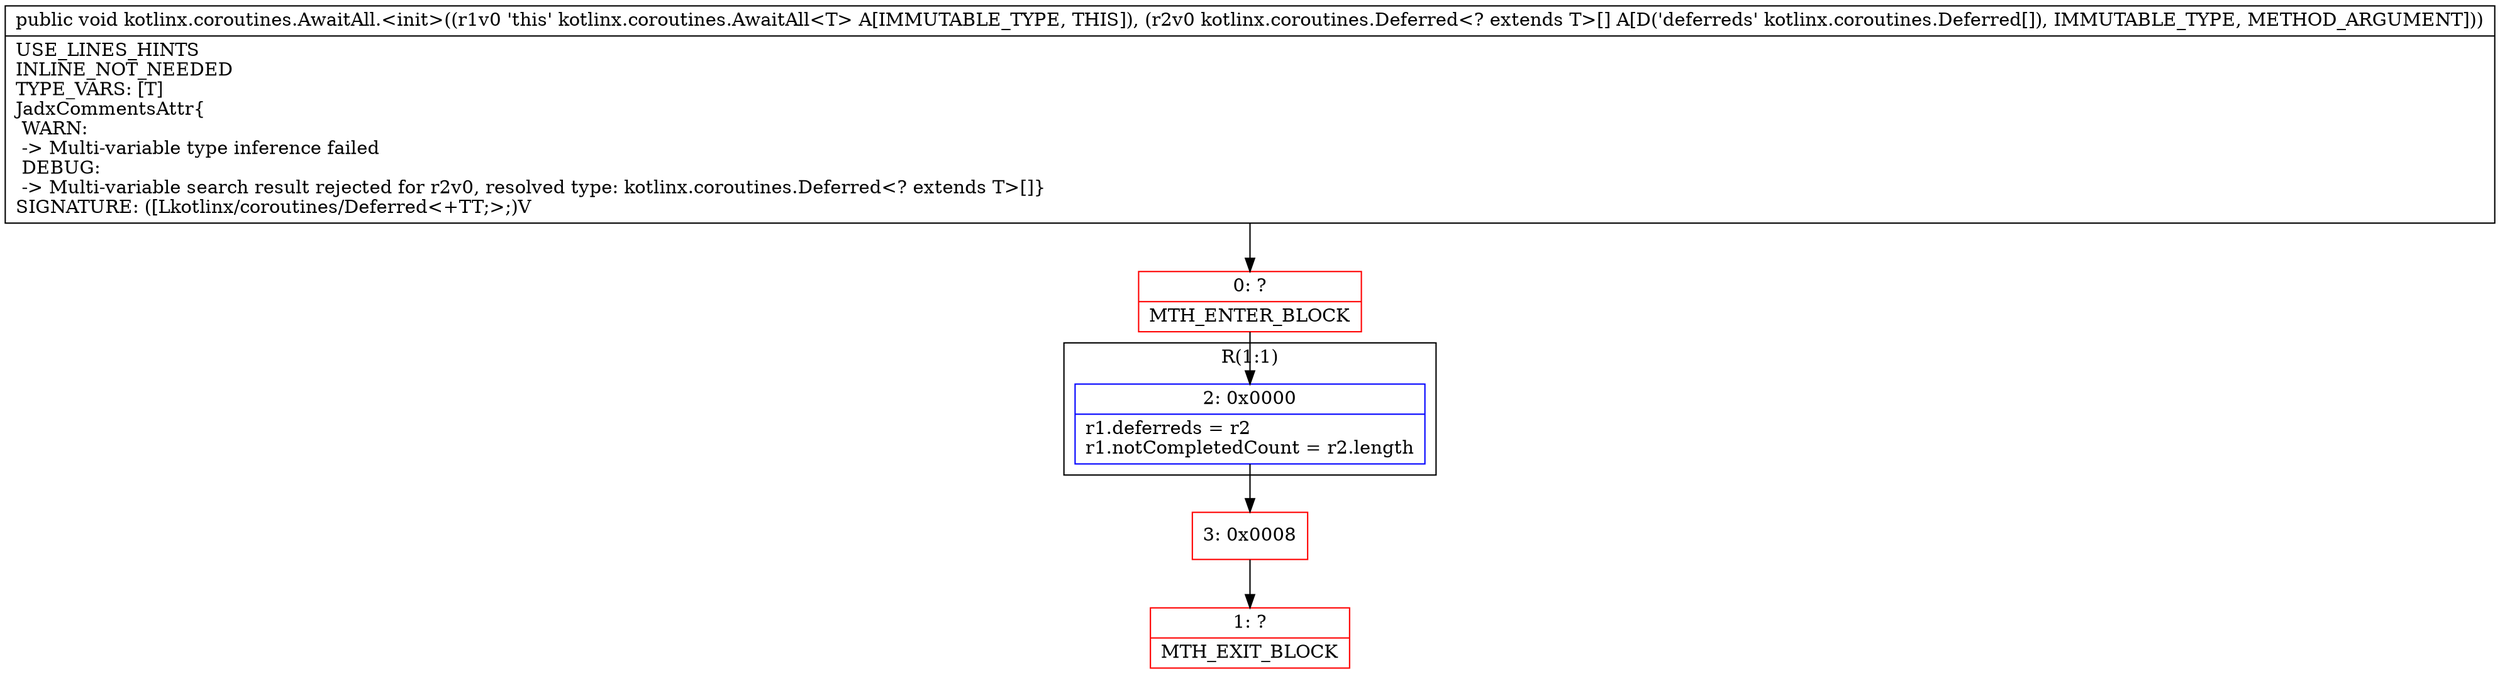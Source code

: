 digraph "CFG forkotlinx.coroutines.AwaitAll.\<init\>([Lkotlinx\/coroutines\/Deferred;)V" {
subgraph cluster_Region_907675430 {
label = "R(1:1)";
node [shape=record,color=blue];
Node_2 [shape=record,label="{2\:\ 0x0000|r1.deferreds = r2\lr1.notCompletedCount = r2.length\l}"];
}
Node_0 [shape=record,color=red,label="{0\:\ ?|MTH_ENTER_BLOCK\l}"];
Node_3 [shape=record,color=red,label="{3\:\ 0x0008}"];
Node_1 [shape=record,color=red,label="{1\:\ ?|MTH_EXIT_BLOCK\l}"];
MethodNode[shape=record,label="{public void kotlinx.coroutines.AwaitAll.\<init\>((r1v0 'this' kotlinx.coroutines.AwaitAll\<T\> A[IMMUTABLE_TYPE, THIS]), (r2v0 kotlinx.coroutines.Deferred\<? extends T\>[] A[D('deferreds' kotlinx.coroutines.Deferred[]), IMMUTABLE_TYPE, METHOD_ARGUMENT]))  | USE_LINES_HINTS\lINLINE_NOT_NEEDED\lTYPE_VARS: [T]\lJadxCommentsAttr\{\l WARN: \l \-\> Multi\-variable type inference failed\l DEBUG: \l \-\> Multi\-variable search result rejected for r2v0, resolved type: kotlinx.coroutines.Deferred\<? extends T\>[]\}\lSIGNATURE: ([Lkotlinx\/coroutines\/Deferred\<+TT;\>;)V\l}"];
MethodNode -> Node_0;Node_2 -> Node_3;
Node_0 -> Node_2;
Node_3 -> Node_1;
}


